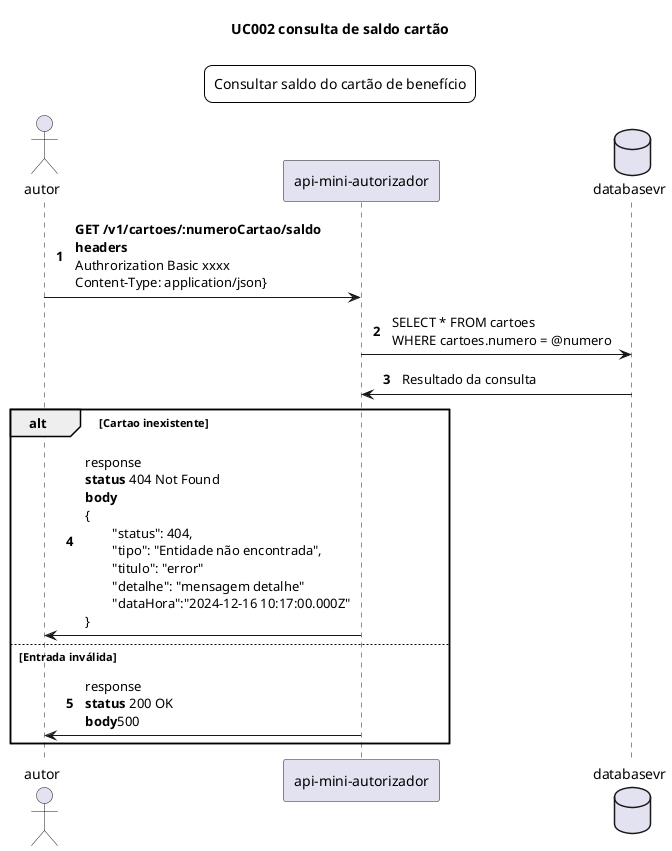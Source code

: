 @startuml criar cartão 
skinparam LegendBackgroundColor #white
skinparam padding 4
title UC002 consulta de saldo cartão
legend top
    Consultar saldo do cartão de benefício
end legend

actor autor
participant "api-mini-autorizador" as apiMiniAutorizador
database "databasevr" as database

autonumber

autor -> apiMiniAutorizador: **GET /v1/cartoes/:numeroCartao/saldo**\n**headers**\nAuthrorization Basic xxxx\nContent-Type: application/json}

apiMiniAutorizador -> database: SELECT * FROM cartoes\nWHERE cartoes.numero = @numero
database -> apiMiniAutorizador: Resultado da consulta

alt Cartao inexistente
    apiMiniAutorizador -> autor: response\n**status** 404 Not Found\n**body**\n{\n\t"status": 404,\n\t"tipo": "Entidade não encontrada",\n\t"titulo": "error"\n\t"detalhe": "mensagem detalhe"\n\t"dataHora":"2024-12-16 10:17:00.000Z"\n}
else Entrada inválida
    apiMiniAutorizador -> autor: response\n**status** 200 OK\n**body**500
end

@enduml